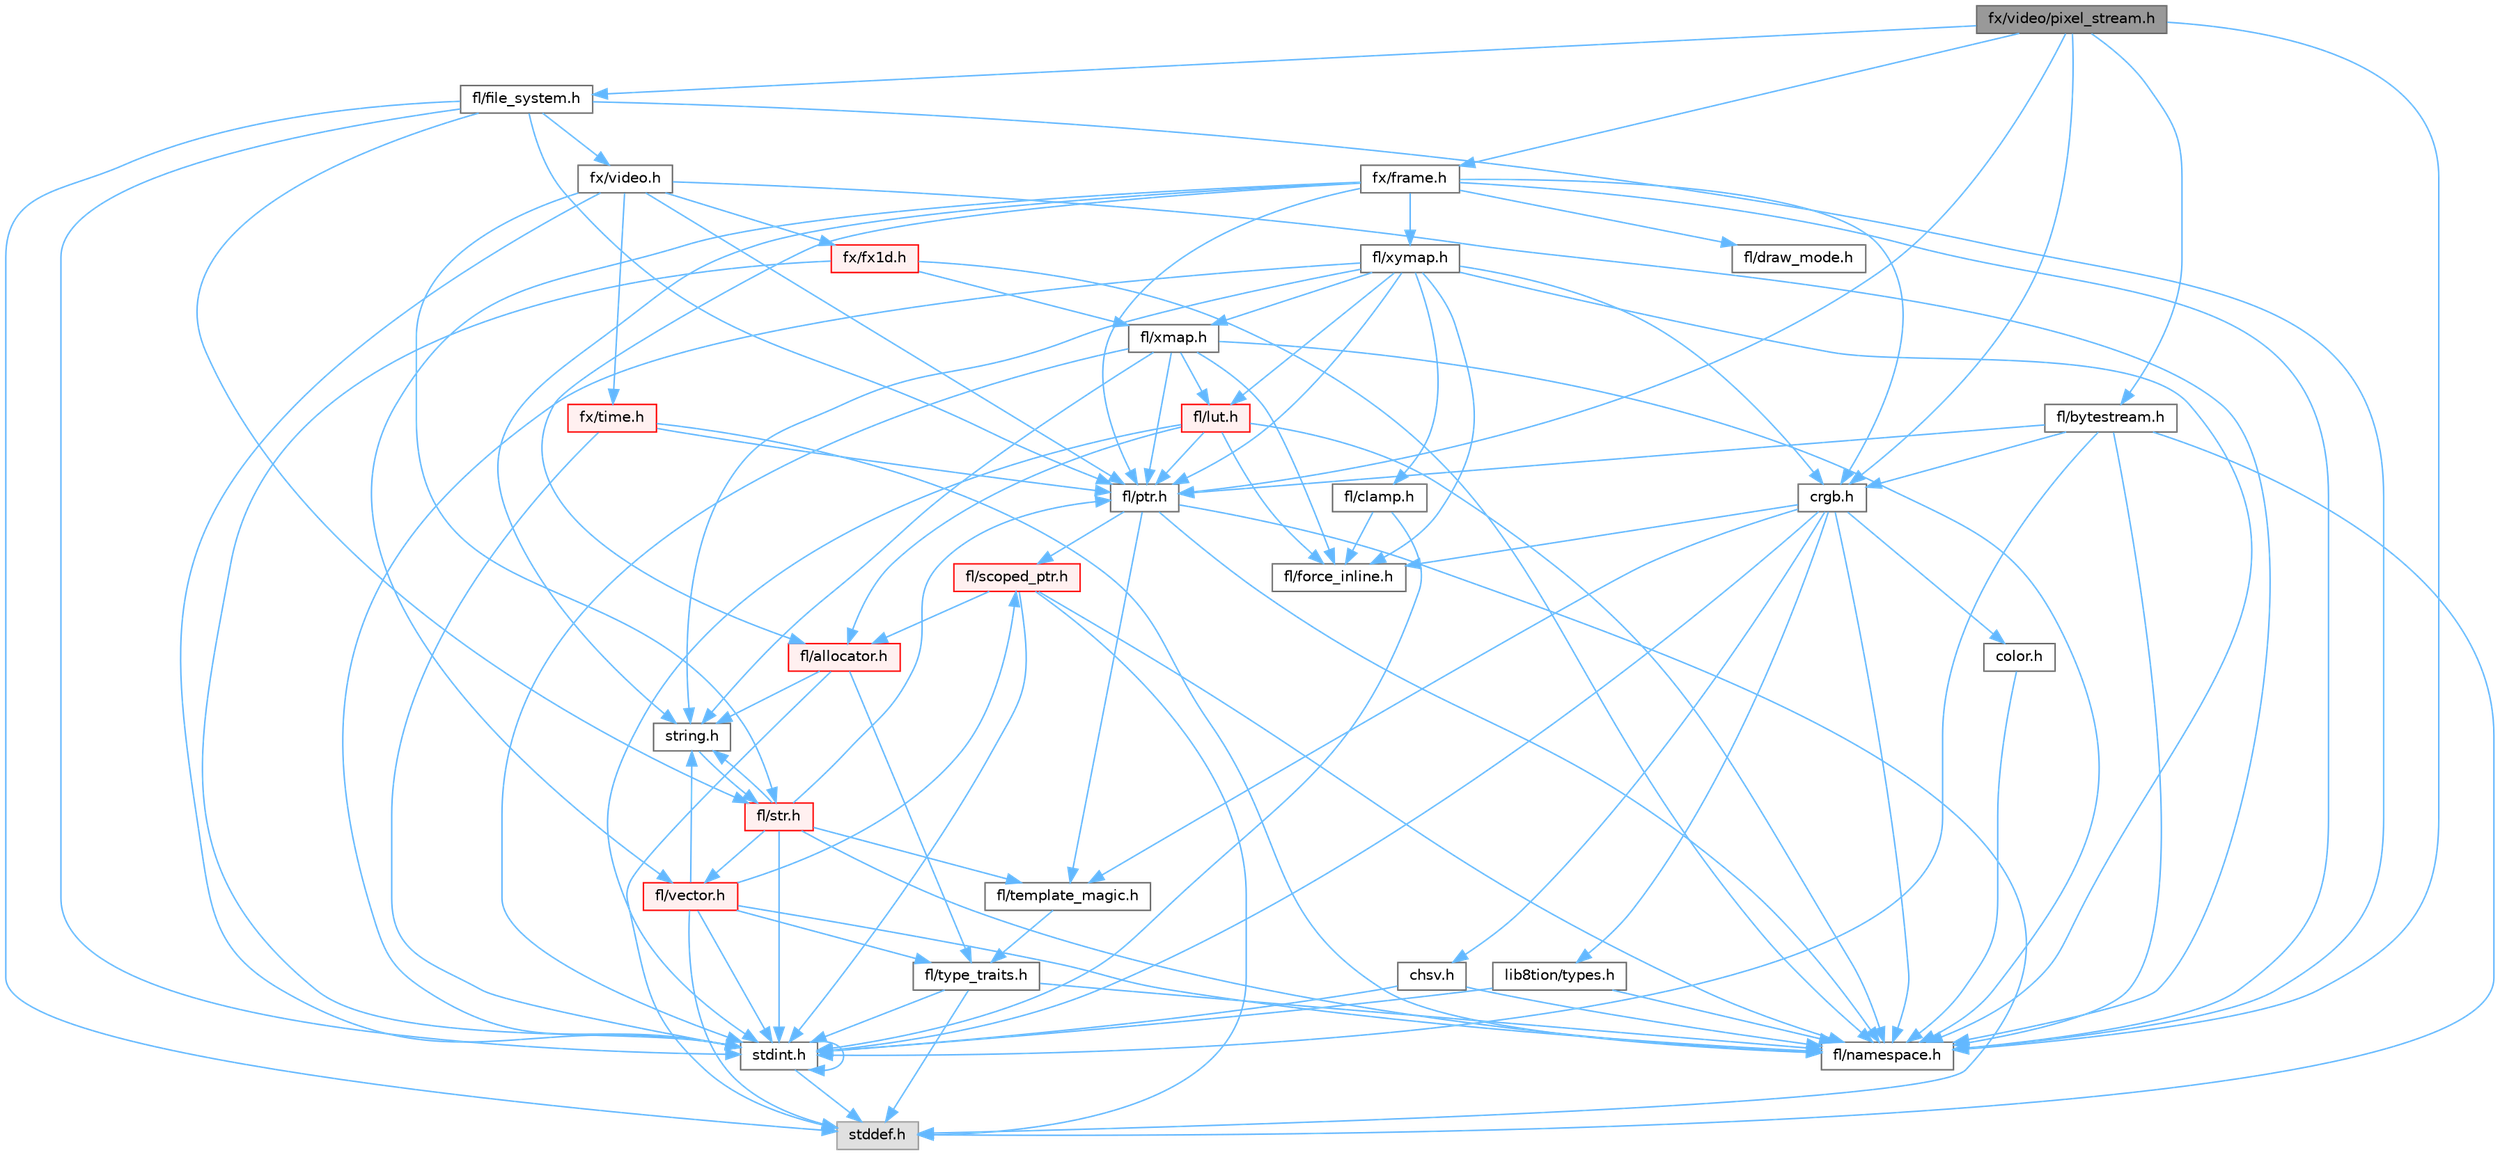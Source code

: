 digraph "fx/video/pixel_stream.h"
{
 // INTERACTIVE_SVG=YES
 // LATEX_PDF_SIZE
  bgcolor="transparent";
  edge [fontname=Helvetica,fontsize=10,labelfontname=Helvetica,labelfontsize=10];
  node [fontname=Helvetica,fontsize=10,shape=box,height=0.2,width=0.4];
  Node1 [id="Node000001",label="fx/video/pixel_stream.h",height=0.2,width=0.4,color="gray40", fillcolor="grey60", style="filled", fontcolor="black",tooltip=" "];
  Node1 -> Node2 [id="edge1_Node000001_Node000002",color="steelblue1",style="solid",tooltip=" "];
  Node2 [id="Node000002",label="crgb.h",height=0.2,width=0.4,color="grey40", fillcolor="white", style="filled",URL="$db/dd1/crgb_8h.html",tooltip="Defines the red, green, and blue (RGB) pixel struct."];
  Node2 -> Node3 [id="edge2_Node000002_Node000003",color="steelblue1",style="solid",tooltip=" "];
  Node3 [id="Node000003",label="stdint.h",height=0.2,width=0.4,color="grey40", fillcolor="white", style="filled",URL="$df/dd8/stdint_8h.html",tooltip=" "];
  Node3 -> Node4 [id="edge3_Node000003_Node000004",color="steelblue1",style="solid",tooltip=" "];
  Node4 [id="Node000004",label="stddef.h",height=0.2,width=0.4,color="grey60", fillcolor="#E0E0E0", style="filled",tooltip=" "];
  Node3 -> Node3 [id="edge4_Node000003_Node000003",color="steelblue1",style="solid",tooltip=" "];
  Node2 -> Node5 [id="edge5_Node000002_Node000005",color="steelblue1",style="solid",tooltip=" "];
  Node5 [id="Node000005",label="chsv.h",height=0.2,width=0.4,color="grey40", fillcolor="white", style="filled",URL="$d8/dd0/chsv_8h.html",tooltip="Defines the hue, saturation, and value (HSV) pixel struct."];
  Node5 -> Node3 [id="edge6_Node000005_Node000003",color="steelblue1",style="solid",tooltip=" "];
  Node5 -> Node6 [id="edge7_Node000005_Node000006",color="steelblue1",style="solid",tooltip=" "];
  Node6 [id="Node000006",label="fl/namespace.h",height=0.2,width=0.4,color="grey40", fillcolor="white", style="filled",URL="$df/d2a/namespace_8h.html",tooltip="Implements the FastLED namespace macros."];
  Node2 -> Node6 [id="edge8_Node000002_Node000006",color="steelblue1",style="solid",tooltip=" "];
  Node2 -> Node7 [id="edge9_Node000002_Node000007",color="steelblue1",style="solid",tooltip=" "];
  Node7 [id="Node000007",label="color.h",height=0.2,width=0.4,color="grey40", fillcolor="white", style="filled",URL="$d2/d6b/src_2color_8h.html",tooltip="Contains definitions for color correction and temperature."];
  Node7 -> Node6 [id="edge10_Node000007_Node000006",color="steelblue1",style="solid",tooltip=" "];
  Node2 -> Node8 [id="edge11_Node000002_Node000008",color="steelblue1",style="solid",tooltip=" "];
  Node8 [id="Node000008",label="lib8tion/types.h",height=0.2,width=0.4,color="grey40", fillcolor="white", style="filled",URL="$d9/ddf/lib8tion_2types_8h.html",tooltip="Defines fractional types used for lib8tion functions."];
  Node8 -> Node3 [id="edge12_Node000008_Node000003",color="steelblue1",style="solid",tooltip=" "];
  Node8 -> Node6 [id="edge13_Node000008_Node000006",color="steelblue1",style="solid",tooltip=" "];
  Node2 -> Node9 [id="edge14_Node000002_Node000009",color="steelblue1",style="solid",tooltip=" "];
  Node9 [id="Node000009",label="fl/force_inline.h",height=0.2,width=0.4,color="grey40", fillcolor="white", style="filled",URL="$d4/d64/force__inline_8h.html",tooltip=" "];
  Node2 -> Node10 [id="edge15_Node000002_Node000010",color="steelblue1",style="solid",tooltip=" "];
  Node10 [id="Node000010",label="fl/template_magic.h",height=0.2,width=0.4,color="grey40", fillcolor="white", style="filled",URL="$d8/d0c/template__magic_8h.html",tooltip=" "];
  Node10 -> Node11 [id="edge16_Node000010_Node000011",color="steelblue1",style="solid",tooltip=" "];
  Node11 [id="Node000011",label="fl/type_traits.h",height=0.2,width=0.4,color="grey40", fillcolor="white", style="filled",URL="$df/d63/type__traits_8h.html",tooltip=" "];
  Node11 -> Node4 [id="edge17_Node000011_Node000004",color="steelblue1",style="solid",tooltip=" "];
  Node11 -> Node3 [id="edge18_Node000011_Node000003",color="steelblue1",style="solid",tooltip=" "];
  Node11 -> Node6 [id="edge19_Node000011_Node000006",color="steelblue1",style="solid",tooltip=" "];
  Node1 -> Node12 [id="edge20_Node000001_Node000012",color="steelblue1",style="solid",tooltip=" "];
  Node12 [id="Node000012",label="fl/bytestream.h",height=0.2,width=0.4,color="grey40", fillcolor="white", style="filled",URL="$dd/d2b/bytestream_8h.html",tooltip=" "];
  Node12 -> Node4 [id="edge21_Node000012_Node000004",color="steelblue1",style="solid",tooltip=" "];
  Node12 -> Node3 [id="edge22_Node000012_Node000003",color="steelblue1",style="solid",tooltip=" "];
  Node12 -> Node6 [id="edge23_Node000012_Node000006",color="steelblue1",style="solid",tooltip=" "];
  Node12 -> Node13 [id="edge24_Node000012_Node000013",color="steelblue1",style="solid",tooltip=" "];
  Node13 [id="Node000013",label="fl/ptr.h",height=0.2,width=0.4,color="grey40", fillcolor="white", style="filled",URL="$dd/d98/ptr_8h.html",tooltip=" "];
  Node13 -> Node4 [id="edge25_Node000013_Node000004",color="steelblue1",style="solid",tooltip=" "];
  Node13 -> Node6 [id="edge26_Node000013_Node000006",color="steelblue1",style="solid",tooltip=" "];
  Node13 -> Node14 [id="edge27_Node000013_Node000014",color="steelblue1",style="solid",tooltip=" "];
  Node14 [id="Node000014",label="fl/scoped_ptr.h",height=0.2,width=0.4,color="red", fillcolor="#FFF0F0", style="filled",URL="$d0/d44/scoped__ptr_8h.html",tooltip=" "];
  Node14 -> Node4 [id="edge28_Node000014_Node000004",color="steelblue1",style="solid",tooltip=" "];
  Node14 -> Node3 [id="edge29_Node000014_Node000003",color="steelblue1",style="solid",tooltip=" "];
  Node14 -> Node15 [id="edge30_Node000014_Node000015",color="steelblue1",style="solid",tooltip=" "];
  Node15 [id="Node000015",label="fl/allocator.h",height=0.2,width=0.4,color="red", fillcolor="#FFF0F0", style="filled",URL="$da/da9/allocator_8h.html",tooltip=" "];
  Node15 -> Node4 [id="edge31_Node000015_Node000004",color="steelblue1",style="solid",tooltip=" "];
  Node15 -> Node17 [id="edge32_Node000015_Node000017",color="steelblue1",style="solid",tooltip=" "];
  Node17 [id="Node000017",label="string.h",height=0.2,width=0.4,color="grey40", fillcolor="white", style="filled",URL="$da/d66/string_8h.html",tooltip=" "];
  Node17 -> Node18 [id="edge33_Node000017_Node000018",color="steelblue1",style="solid",tooltip=" "];
  Node18 [id="Node000018",label="fl/str.h",height=0.2,width=0.4,color="red", fillcolor="#FFF0F0", style="filled",URL="$d1/d93/str_8h.html",tooltip=" "];
  Node18 -> Node3 [id="edge34_Node000018_Node000003",color="steelblue1",style="solid",tooltip=" "];
  Node18 -> Node17 [id="edge35_Node000018_Node000017",color="steelblue1",style="solid",tooltip=" "];
  Node18 -> Node6 [id="edge36_Node000018_Node000006",color="steelblue1",style="solid",tooltip=" "];
  Node18 -> Node13 [id="edge37_Node000018_Node000013",color="steelblue1",style="solid",tooltip=" "];
  Node18 -> Node10 [id="edge38_Node000018_Node000010",color="steelblue1",style="solid",tooltip=" "];
  Node18 -> Node24 [id="edge39_Node000018_Node000024",color="steelblue1",style="solid",tooltip=" "];
  Node24 [id="Node000024",label="fl/vector.h",height=0.2,width=0.4,color="red", fillcolor="#FFF0F0", style="filled",URL="$d6/d68/vector_8h.html",tooltip=" "];
  Node24 -> Node4 [id="edge40_Node000024_Node000004",color="steelblue1",style="solid",tooltip=" "];
  Node24 -> Node3 [id="edge41_Node000024_Node000003",color="steelblue1",style="solid",tooltip=" "];
  Node24 -> Node17 [id="edge42_Node000024_Node000017",color="steelblue1",style="solid",tooltip=" "];
  Node24 -> Node6 [id="edge43_Node000024_Node000006",color="steelblue1",style="solid",tooltip=" "];
  Node24 -> Node14 [id="edge44_Node000024_Node000014",color="steelblue1",style="solid",tooltip=" "];
  Node24 -> Node11 [id="edge45_Node000024_Node000011",color="steelblue1",style="solid",tooltip=" "];
  Node15 -> Node11 [id="edge46_Node000015_Node000011",color="steelblue1",style="solid",tooltip=" "];
  Node14 -> Node6 [id="edge47_Node000014_Node000006",color="steelblue1",style="solid",tooltip=" "];
  Node13 -> Node10 [id="edge48_Node000013_Node000010",color="steelblue1",style="solid",tooltip=" "];
  Node12 -> Node2 [id="edge49_Node000012_Node000002",color="steelblue1",style="solid",tooltip=" "];
  Node1 -> Node30 [id="edge50_Node000001_Node000030",color="steelblue1",style="solid",tooltip=" "];
  Node30 [id="Node000030",label="fl/file_system.h",height=0.2,width=0.4,color="grey40", fillcolor="white", style="filled",URL="$d6/d8d/file__system_8h.html",tooltip=" "];
  Node30 -> Node4 [id="edge51_Node000030_Node000004",color="steelblue1",style="solid",tooltip=" "];
  Node30 -> Node3 [id="edge52_Node000030_Node000003",color="steelblue1",style="solid",tooltip=" "];
  Node30 -> Node6 [id="edge53_Node000030_Node000006",color="steelblue1",style="solid",tooltip=" "];
  Node30 -> Node13 [id="edge54_Node000030_Node000013",color="steelblue1",style="solid",tooltip=" "];
  Node30 -> Node18 [id="edge55_Node000030_Node000018",color="steelblue1",style="solid",tooltip=" "];
  Node30 -> Node31 [id="edge56_Node000030_Node000031",color="steelblue1",style="solid",tooltip=" "];
  Node31 [id="Node000031",label="fx/video.h",height=0.2,width=0.4,color="grey40", fillcolor="white", style="filled",URL="$dd/d78/video_8h.html",tooltip=" "];
  Node31 -> Node3 [id="edge57_Node000031_Node000003",color="steelblue1",style="solid",tooltip=" "];
  Node31 -> Node6 [id="edge58_Node000031_Node000006",color="steelblue1",style="solid",tooltip=" "];
  Node31 -> Node13 [id="edge59_Node000031_Node000013",color="steelblue1",style="solid",tooltip=" "];
  Node31 -> Node18 [id="edge60_Node000031_Node000018",color="steelblue1",style="solid",tooltip=" "];
  Node31 -> Node32 [id="edge61_Node000031_Node000032",color="steelblue1",style="solid",tooltip=" "];
  Node32 [id="Node000032",label="fx/fx1d.h",height=0.2,width=0.4,color="red", fillcolor="#FFF0F0", style="filled",URL="$da/d81/fx1d_8h.html",tooltip=" "];
  Node32 -> Node3 [id="edge62_Node000032_Node000003",color="steelblue1",style="solid",tooltip=" "];
  Node32 -> Node6 [id="edge63_Node000032_Node000006",color="steelblue1",style="solid",tooltip=" "];
  Node32 -> Node33 [id="edge64_Node000032_Node000033",color="steelblue1",style="solid",tooltip=" "];
  Node33 [id="Node000033",label="fl/xmap.h",height=0.2,width=0.4,color="grey40", fillcolor="white", style="filled",URL="$dd/dcc/xmap_8h.html",tooltip=" "];
  Node33 -> Node3 [id="edge65_Node000033_Node000003",color="steelblue1",style="solid",tooltip=" "];
  Node33 -> Node17 [id="edge66_Node000033_Node000017",color="steelblue1",style="solid",tooltip=" "];
  Node33 -> Node9 [id="edge67_Node000033_Node000009",color="steelblue1",style="solid",tooltip=" "];
  Node33 -> Node34 [id="edge68_Node000033_Node000034",color="steelblue1",style="solid",tooltip=" "];
  Node34 [id="Node000034",label="fl/lut.h",height=0.2,width=0.4,color="red", fillcolor="#FFF0F0", style="filled",URL="$db/d54/lut_8h.html",tooltip=" "];
  Node34 -> Node15 [id="edge69_Node000034_Node000015",color="steelblue1",style="solid",tooltip=" "];
  Node34 -> Node9 [id="edge70_Node000034_Node000009",color="steelblue1",style="solid",tooltip=" "];
  Node34 -> Node13 [id="edge71_Node000034_Node000013",color="steelblue1",style="solid",tooltip=" "];
  Node34 -> Node3 [id="edge72_Node000034_Node000003",color="steelblue1",style="solid",tooltip=" "];
  Node34 -> Node6 [id="edge73_Node000034_Node000006",color="steelblue1",style="solid",tooltip=" "];
  Node33 -> Node13 [id="edge74_Node000033_Node000013",color="steelblue1",style="solid",tooltip=" "];
  Node33 -> Node6 [id="edge75_Node000033_Node000006",color="steelblue1",style="solid",tooltip=" "];
  Node31 -> Node38 [id="edge76_Node000031_Node000038",color="steelblue1",style="solid",tooltip=" "];
  Node38 [id="Node000038",label="fx/time.h",height=0.2,width=0.4,color="red", fillcolor="#FFF0F0", style="filled",URL="$de/df7/time_8h.html",tooltip=" "];
  Node38 -> Node3 [id="edge77_Node000038_Node000003",color="steelblue1",style="solid",tooltip=" "];
  Node38 -> Node6 [id="edge78_Node000038_Node000006",color="steelblue1",style="solid",tooltip=" "];
  Node38 -> Node13 [id="edge79_Node000038_Node000013",color="steelblue1",style="solid",tooltip=" "];
  Node1 -> Node6 [id="edge80_Node000001_Node000006",color="steelblue1",style="solid",tooltip=" "];
  Node1 -> Node13 [id="edge81_Node000001_Node000013",color="steelblue1",style="solid",tooltip=" "];
  Node1 -> Node39 [id="edge82_Node000001_Node000039",color="steelblue1",style="solid",tooltip=" "];
  Node39 [id="Node000039",label="fx/frame.h",height=0.2,width=0.4,color="grey40", fillcolor="white", style="filled",URL="$df/d7d/frame_8h.html",tooltip=" "];
  Node39 -> Node17 [id="edge83_Node000039_Node000017",color="steelblue1",style="solid",tooltip=" "];
  Node39 -> Node2 [id="edge84_Node000039_Node000002",color="steelblue1",style="solid",tooltip=" "];
  Node39 -> Node6 [id="edge85_Node000039_Node000006",color="steelblue1",style="solid",tooltip=" "];
  Node39 -> Node13 [id="edge86_Node000039_Node000013",color="steelblue1",style="solid",tooltip=" "];
  Node39 -> Node40 [id="edge87_Node000039_Node000040",color="steelblue1",style="solid",tooltip=" "];
  Node40 [id="Node000040",label="fl/xymap.h",height=0.2,width=0.4,color="grey40", fillcolor="white", style="filled",URL="$da/d61/xymap_8h.html",tooltip=" "];
  Node40 -> Node3 [id="edge88_Node000040_Node000003",color="steelblue1",style="solid",tooltip=" "];
  Node40 -> Node17 [id="edge89_Node000040_Node000017",color="steelblue1",style="solid",tooltip=" "];
  Node40 -> Node2 [id="edge90_Node000040_Node000002",color="steelblue1",style="solid",tooltip=" "];
  Node40 -> Node21 [id="edge91_Node000040_Node000021",color="steelblue1",style="solid",tooltip=" "];
  Node21 [id="Node000021",label="fl/clamp.h",height=0.2,width=0.4,color="grey40", fillcolor="white", style="filled",URL="$d6/dd3/clamp_8h.html",tooltip=" "];
  Node21 -> Node3 [id="edge92_Node000021_Node000003",color="steelblue1",style="solid",tooltip=" "];
  Node21 -> Node9 [id="edge93_Node000021_Node000009",color="steelblue1",style="solid",tooltip=" "];
  Node40 -> Node9 [id="edge94_Node000040_Node000009",color="steelblue1",style="solid",tooltip=" "];
  Node40 -> Node34 [id="edge95_Node000040_Node000034",color="steelblue1",style="solid",tooltip=" "];
  Node40 -> Node6 [id="edge96_Node000040_Node000006",color="steelblue1",style="solid",tooltip=" "];
  Node40 -> Node13 [id="edge97_Node000040_Node000013",color="steelblue1",style="solid",tooltip=" "];
  Node40 -> Node33 [id="edge98_Node000040_Node000033",color="steelblue1",style="solid",tooltip=" "];
  Node39 -> Node24 [id="edge99_Node000039_Node000024",color="steelblue1",style="solid",tooltip=" "];
  Node39 -> Node15 [id="edge100_Node000039_Node000015",color="steelblue1",style="solid",tooltip=" "];
  Node39 -> Node41 [id="edge101_Node000039_Node000041",color="steelblue1",style="solid",tooltip=" "];
  Node41 [id="Node000041",label="fl/draw_mode.h",height=0.2,width=0.4,color="grey40", fillcolor="white", style="filled",URL="$d9/d35/draw__mode_8h.html",tooltip=" "];
}
